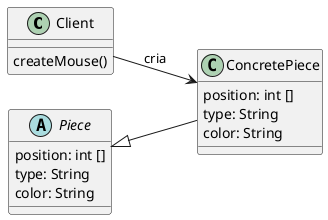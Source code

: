 @startuml

left to right direction

class Client {
  createMouse()
}

class ConcretePiece extends Piece {
  position: int []
  type: String
  color: String
}

abstract class Piece {
  position: int []
  type: String
  color: String
}

Client --> ConcretePiece : cria

@enduml